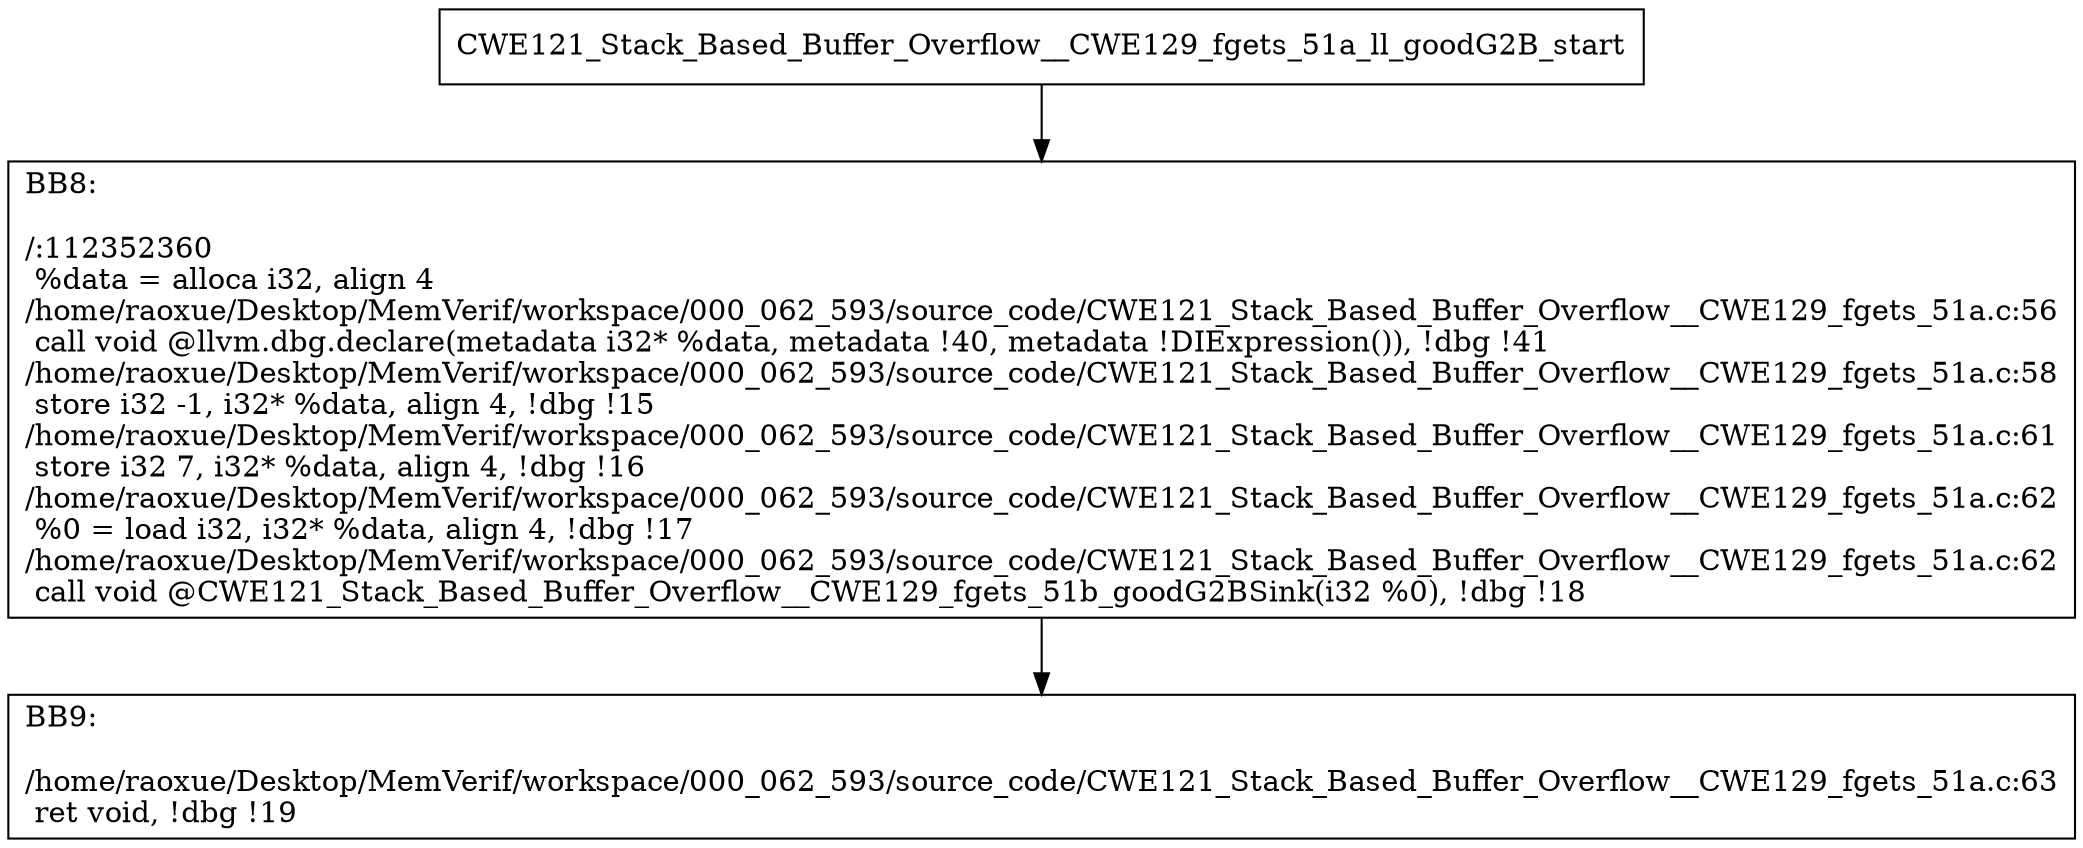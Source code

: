 digraph "CFG for'CWE121_Stack_Based_Buffer_Overflow__CWE129_fgets_51a_ll_goodG2B' function" {
	BBCWE121_Stack_Based_Buffer_Overflow__CWE129_fgets_51a_ll_goodG2B_start[shape=record,label="{CWE121_Stack_Based_Buffer_Overflow__CWE129_fgets_51a_ll_goodG2B_start}"];
	BBCWE121_Stack_Based_Buffer_Overflow__CWE129_fgets_51a_ll_goodG2B_start-> CWE121_Stack_Based_Buffer_Overflow__CWE129_fgets_51a_ll_goodG2BBB8;
	CWE121_Stack_Based_Buffer_Overflow__CWE129_fgets_51a_ll_goodG2BBB8 [shape=record, label="{BB8:\l\l/:112352360\l
  %data = alloca i32, align 4\l
/home/raoxue/Desktop/MemVerif/workspace/000_062_593/source_code/CWE121_Stack_Based_Buffer_Overflow__CWE129_fgets_51a.c:56\l
  call void @llvm.dbg.declare(metadata i32* %data, metadata !40, metadata !DIExpression()), !dbg !41\l
/home/raoxue/Desktop/MemVerif/workspace/000_062_593/source_code/CWE121_Stack_Based_Buffer_Overflow__CWE129_fgets_51a.c:58\l
  store i32 -1, i32* %data, align 4, !dbg !15\l
/home/raoxue/Desktop/MemVerif/workspace/000_062_593/source_code/CWE121_Stack_Based_Buffer_Overflow__CWE129_fgets_51a.c:61\l
  store i32 7, i32* %data, align 4, !dbg !16\l
/home/raoxue/Desktop/MemVerif/workspace/000_062_593/source_code/CWE121_Stack_Based_Buffer_Overflow__CWE129_fgets_51a.c:62\l
  %0 = load i32, i32* %data, align 4, !dbg !17\l
/home/raoxue/Desktop/MemVerif/workspace/000_062_593/source_code/CWE121_Stack_Based_Buffer_Overflow__CWE129_fgets_51a.c:62\l
  call void @CWE121_Stack_Based_Buffer_Overflow__CWE129_fgets_51b_goodG2BSink(i32 %0), !dbg !18\l
}"];
	CWE121_Stack_Based_Buffer_Overflow__CWE129_fgets_51a_ll_goodG2BBB8-> CWE121_Stack_Based_Buffer_Overflow__CWE129_fgets_51a_ll_goodG2BBB9;
	CWE121_Stack_Based_Buffer_Overflow__CWE129_fgets_51a_ll_goodG2BBB9 [shape=record, label="{BB9:\l\l/home/raoxue/Desktop/MemVerif/workspace/000_062_593/source_code/CWE121_Stack_Based_Buffer_Overflow__CWE129_fgets_51a.c:63\l
  ret void, !dbg !19\l
}"];
}
